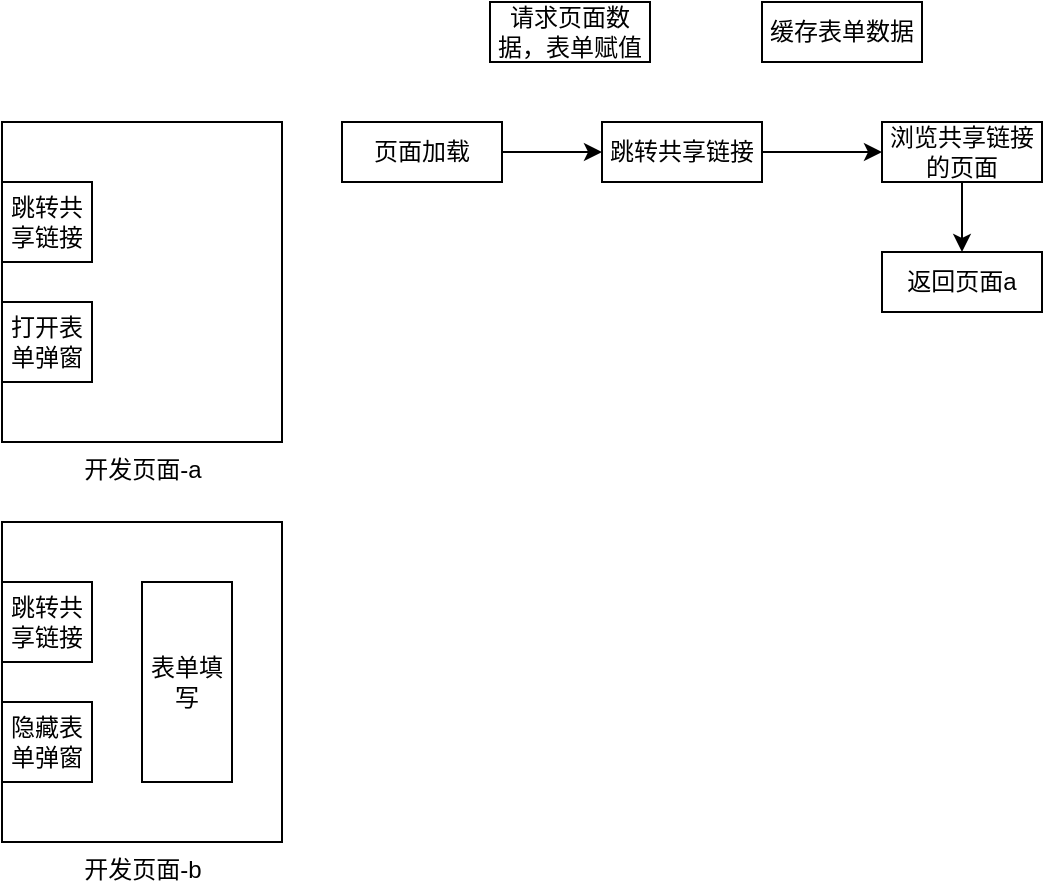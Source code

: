 <mxfile version="23.0.0" type="github">
  <diagram name="第 1 页" id="DIla6i6g3mEQoNzb5QHu">
    <mxGraphModel dx="1038" dy="505" grid="1" gridSize="10" guides="1" tooltips="1" connect="1" arrows="1" fold="1" page="1" pageScale="1" pageWidth="827" pageHeight="1169" math="0" shadow="0">
      <root>
        <mxCell id="0" />
        <mxCell id="1" parent="0" />
        <mxCell id="bdXt38pyQyoy7RbvNl2O-10" value="开发页面-a" style="verticalLabelPosition=bottom;verticalAlign=top;html=1;shape=mxgraph.basic.rect;fillColor2=none;strokeWidth=1;size=20;indent=5;" vertex="1" parent="1">
          <mxGeometry x="30" y="140" width="140" height="160" as="geometry" />
        </mxCell>
        <mxCell id="bdXt38pyQyoy7RbvNl2O-6" value="跳转共享链接" style="rounded=0;whiteSpace=wrap;html=1;" vertex="1" parent="1">
          <mxGeometry x="30" y="170" width="45" height="40" as="geometry" />
        </mxCell>
        <mxCell id="bdXt38pyQyoy7RbvNl2O-8" value="打开表单弹窗" style="rounded=0;whiteSpace=wrap;html=1;" vertex="1" parent="1">
          <mxGeometry x="30" y="230" width="45" height="40" as="geometry" />
        </mxCell>
        <mxCell id="bdXt38pyQyoy7RbvNl2O-16" value="" style="edgeStyle=orthogonalEdgeStyle;rounded=0;orthogonalLoop=1;jettySize=auto;html=1;" edge="1" parent="1" source="bdXt38pyQyoy7RbvNl2O-13" target="bdXt38pyQyoy7RbvNl2O-15">
          <mxGeometry relative="1" as="geometry" />
        </mxCell>
        <mxCell id="bdXt38pyQyoy7RbvNl2O-13" value="页面加载" style="rounded=0;whiteSpace=wrap;html=1;" vertex="1" parent="1">
          <mxGeometry x="200" y="140" width="80" height="30" as="geometry" />
        </mxCell>
        <mxCell id="bdXt38pyQyoy7RbvNl2O-14" value="请求页面数据，表单赋值" style="rounded=0;whiteSpace=wrap;html=1;" vertex="1" parent="1">
          <mxGeometry x="274" y="80" width="80" height="30" as="geometry" />
        </mxCell>
        <mxCell id="bdXt38pyQyoy7RbvNl2O-33" value="" style="edgeStyle=orthogonalEdgeStyle;rounded=0;orthogonalLoop=1;jettySize=auto;html=1;" edge="1" parent="1" source="bdXt38pyQyoy7RbvNl2O-15" target="bdXt38pyQyoy7RbvNl2O-19">
          <mxGeometry relative="1" as="geometry" />
        </mxCell>
        <mxCell id="bdXt38pyQyoy7RbvNl2O-15" value="跳转共享链接" style="rounded=0;whiteSpace=wrap;html=1;" vertex="1" parent="1">
          <mxGeometry x="330" y="140" width="80" height="30" as="geometry" />
        </mxCell>
        <mxCell id="bdXt38pyQyoy7RbvNl2O-32" value="" style="edgeStyle=orthogonalEdgeStyle;rounded=0;orthogonalLoop=1;jettySize=auto;html=1;" edge="1" parent="1" source="bdXt38pyQyoy7RbvNl2O-19" target="bdXt38pyQyoy7RbvNl2O-31">
          <mxGeometry relative="1" as="geometry" />
        </mxCell>
        <mxCell id="bdXt38pyQyoy7RbvNl2O-19" value="浏览共享链接的页面" style="rounded=0;whiteSpace=wrap;html=1;" vertex="1" parent="1">
          <mxGeometry x="470" y="140" width="80" height="30" as="geometry" />
        </mxCell>
        <mxCell id="bdXt38pyQyoy7RbvNl2O-20" value="缓存表单数据" style="rounded=0;whiteSpace=wrap;html=1;" vertex="1" parent="1">
          <mxGeometry x="410" y="80" width="80" height="30" as="geometry" />
        </mxCell>
        <mxCell id="bdXt38pyQyoy7RbvNl2O-25" value="开发页面-b" style="verticalLabelPosition=bottom;verticalAlign=top;html=1;shape=mxgraph.basic.rect;fillColor2=none;strokeWidth=1;size=20;indent=5;" vertex="1" parent="1">
          <mxGeometry x="30" y="340" width="140" height="160" as="geometry" />
        </mxCell>
        <mxCell id="bdXt38pyQyoy7RbvNl2O-26" value="跳转共享链接" style="rounded=0;whiteSpace=wrap;html=1;" vertex="1" parent="1">
          <mxGeometry x="30" y="370" width="45" height="40" as="geometry" />
        </mxCell>
        <mxCell id="bdXt38pyQyoy7RbvNl2O-27" value="隐藏表单弹窗" style="rounded=0;whiteSpace=wrap;html=1;" vertex="1" parent="1">
          <mxGeometry x="30" y="430" width="45" height="40" as="geometry" />
        </mxCell>
        <mxCell id="bdXt38pyQyoy7RbvNl2O-28" value="表单填写" style="rounded=0;whiteSpace=wrap;html=1;" vertex="1" parent="1">
          <mxGeometry x="100" y="370" width="45" height="100" as="geometry" />
        </mxCell>
        <mxCell id="bdXt38pyQyoy7RbvNl2O-31" value="返回页面a" style="rounded=0;whiteSpace=wrap;html=1;" vertex="1" parent="1">
          <mxGeometry x="470" y="205" width="80" height="30" as="geometry" />
        </mxCell>
      </root>
    </mxGraphModel>
  </diagram>
</mxfile>
